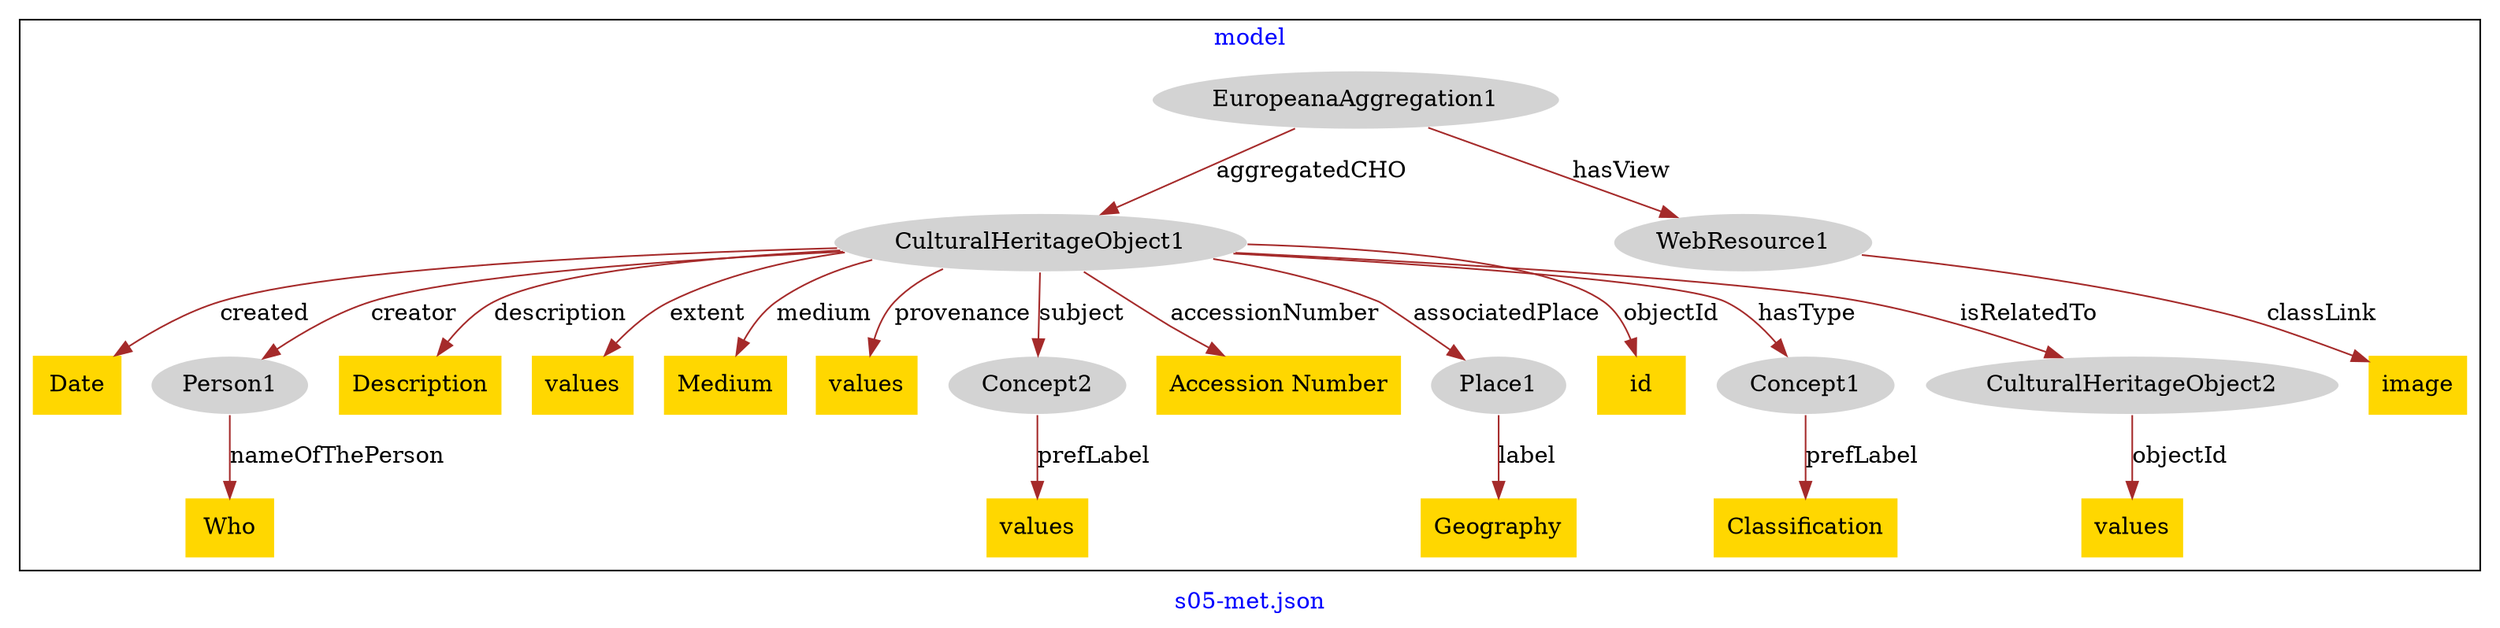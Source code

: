 digraph n0 {
fontcolor="blue"
remincross="true"
label="s05-met.json"
subgraph cluster {
label="model"
n2[style="filled",color="white",fillcolor="lightgray",label="CulturalHeritageObject1"];
n3[shape="plaintext",style="filled",fillcolor="gold",label="Date"];
n4[style="filled",color="white",fillcolor="lightgray",label="Person1"];
n5[shape="plaintext",style="filled",fillcolor="gold",label="Description"];
n6[shape="plaintext",style="filled",fillcolor="gold",label="values"];
n7[shape="plaintext",style="filled",fillcolor="gold",label="Medium"];
n8[shape="plaintext",style="filled",fillcolor="gold",label="values"];
n9[style="filled",color="white",fillcolor="lightgray",label="Concept2"];
n10[shape="plaintext",style="filled",fillcolor="gold",label="Accession Number"];
n11[style="filled",color="white",fillcolor="lightgray",label="Place1"];
n12[shape="plaintext",style="filled",fillcolor="gold",label="id"];
n13[style="filled",color="white",fillcolor="lightgray",label="Concept1"];
n14[style="filled",color="white",fillcolor="lightgray",label="CulturalHeritageObject2"];
n15[shape="plaintext",style="filled",fillcolor="gold",label="values"];
n16[shape="plaintext",style="filled",fillcolor="gold",label="Who"];
n17[shape="plaintext",style="filled",fillcolor="gold",label="Geography"];
n18[style="filled",color="white",fillcolor="lightgray",label="EuropeanaAggregation1"];
n19[style="filled",color="white",fillcolor="lightgray",label="WebResource1"];
n20[shape="plaintext",style="filled",fillcolor="gold",label="image"];
n21[shape="plaintext",style="filled",fillcolor="gold",label="Classification"];
n22[shape="plaintext",style="filled",fillcolor="gold",label="values"];
}
n2 -> n3[color="brown",fontcolor="black",label="created"]
n2 -> n4[color="brown",fontcolor="black",label="creator"]
n2 -> n5[color="brown",fontcolor="black",label="description"]
n2 -> n6[color="brown",fontcolor="black",label="extent"]
n2 -> n7[color="brown",fontcolor="black",label="medium"]
n2 -> n8[color="brown",fontcolor="black",label="provenance"]
n2 -> n9[color="brown",fontcolor="black",label="subject"]
n2 -> n10[color="brown",fontcolor="black",label="accessionNumber"]
n2 -> n11[color="brown",fontcolor="black",label="associatedPlace"]
n2 -> n12[color="brown",fontcolor="black",label="objectId"]
n2 -> n13[color="brown",fontcolor="black",label="hasType"]
n2 -> n14[color="brown",fontcolor="black",label="isRelatedTo"]
n14 -> n15[color="brown",fontcolor="black",label="objectId"]
n4 -> n16[color="brown",fontcolor="black",label="nameOfThePerson"]
n11 -> n17[color="brown",fontcolor="black",label="label"]
n18 -> n2[color="brown",fontcolor="black",label="aggregatedCHO"]
n18 -> n19[color="brown",fontcolor="black",label="hasView"]
n19 -> n20[color="brown",fontcolor="black",label="classLink"]
n13 -> n21[color="brown",fontcolor="black",label="prefLabel"]
n9 -> n22[color="brown",fontcolor="black",label="prefLabel"]
}
